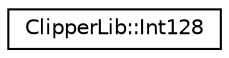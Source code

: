 digraph "Graphical Class Hierarchy"
{
  edge [fontname="Helvetica",fontsize="10",labelfontname="Helvetica",labelfontsize="10"];
  node [fontname="Helvetica",fontsize="10",shape=record];
  rankdir="LR";
  Node1 [label="ClipperLib::Int128",height=0.2,width=0.4,color="black", fillcolor="white", style="filled",URL="$class_clipper_lib_1_1_int128.html"];
}
